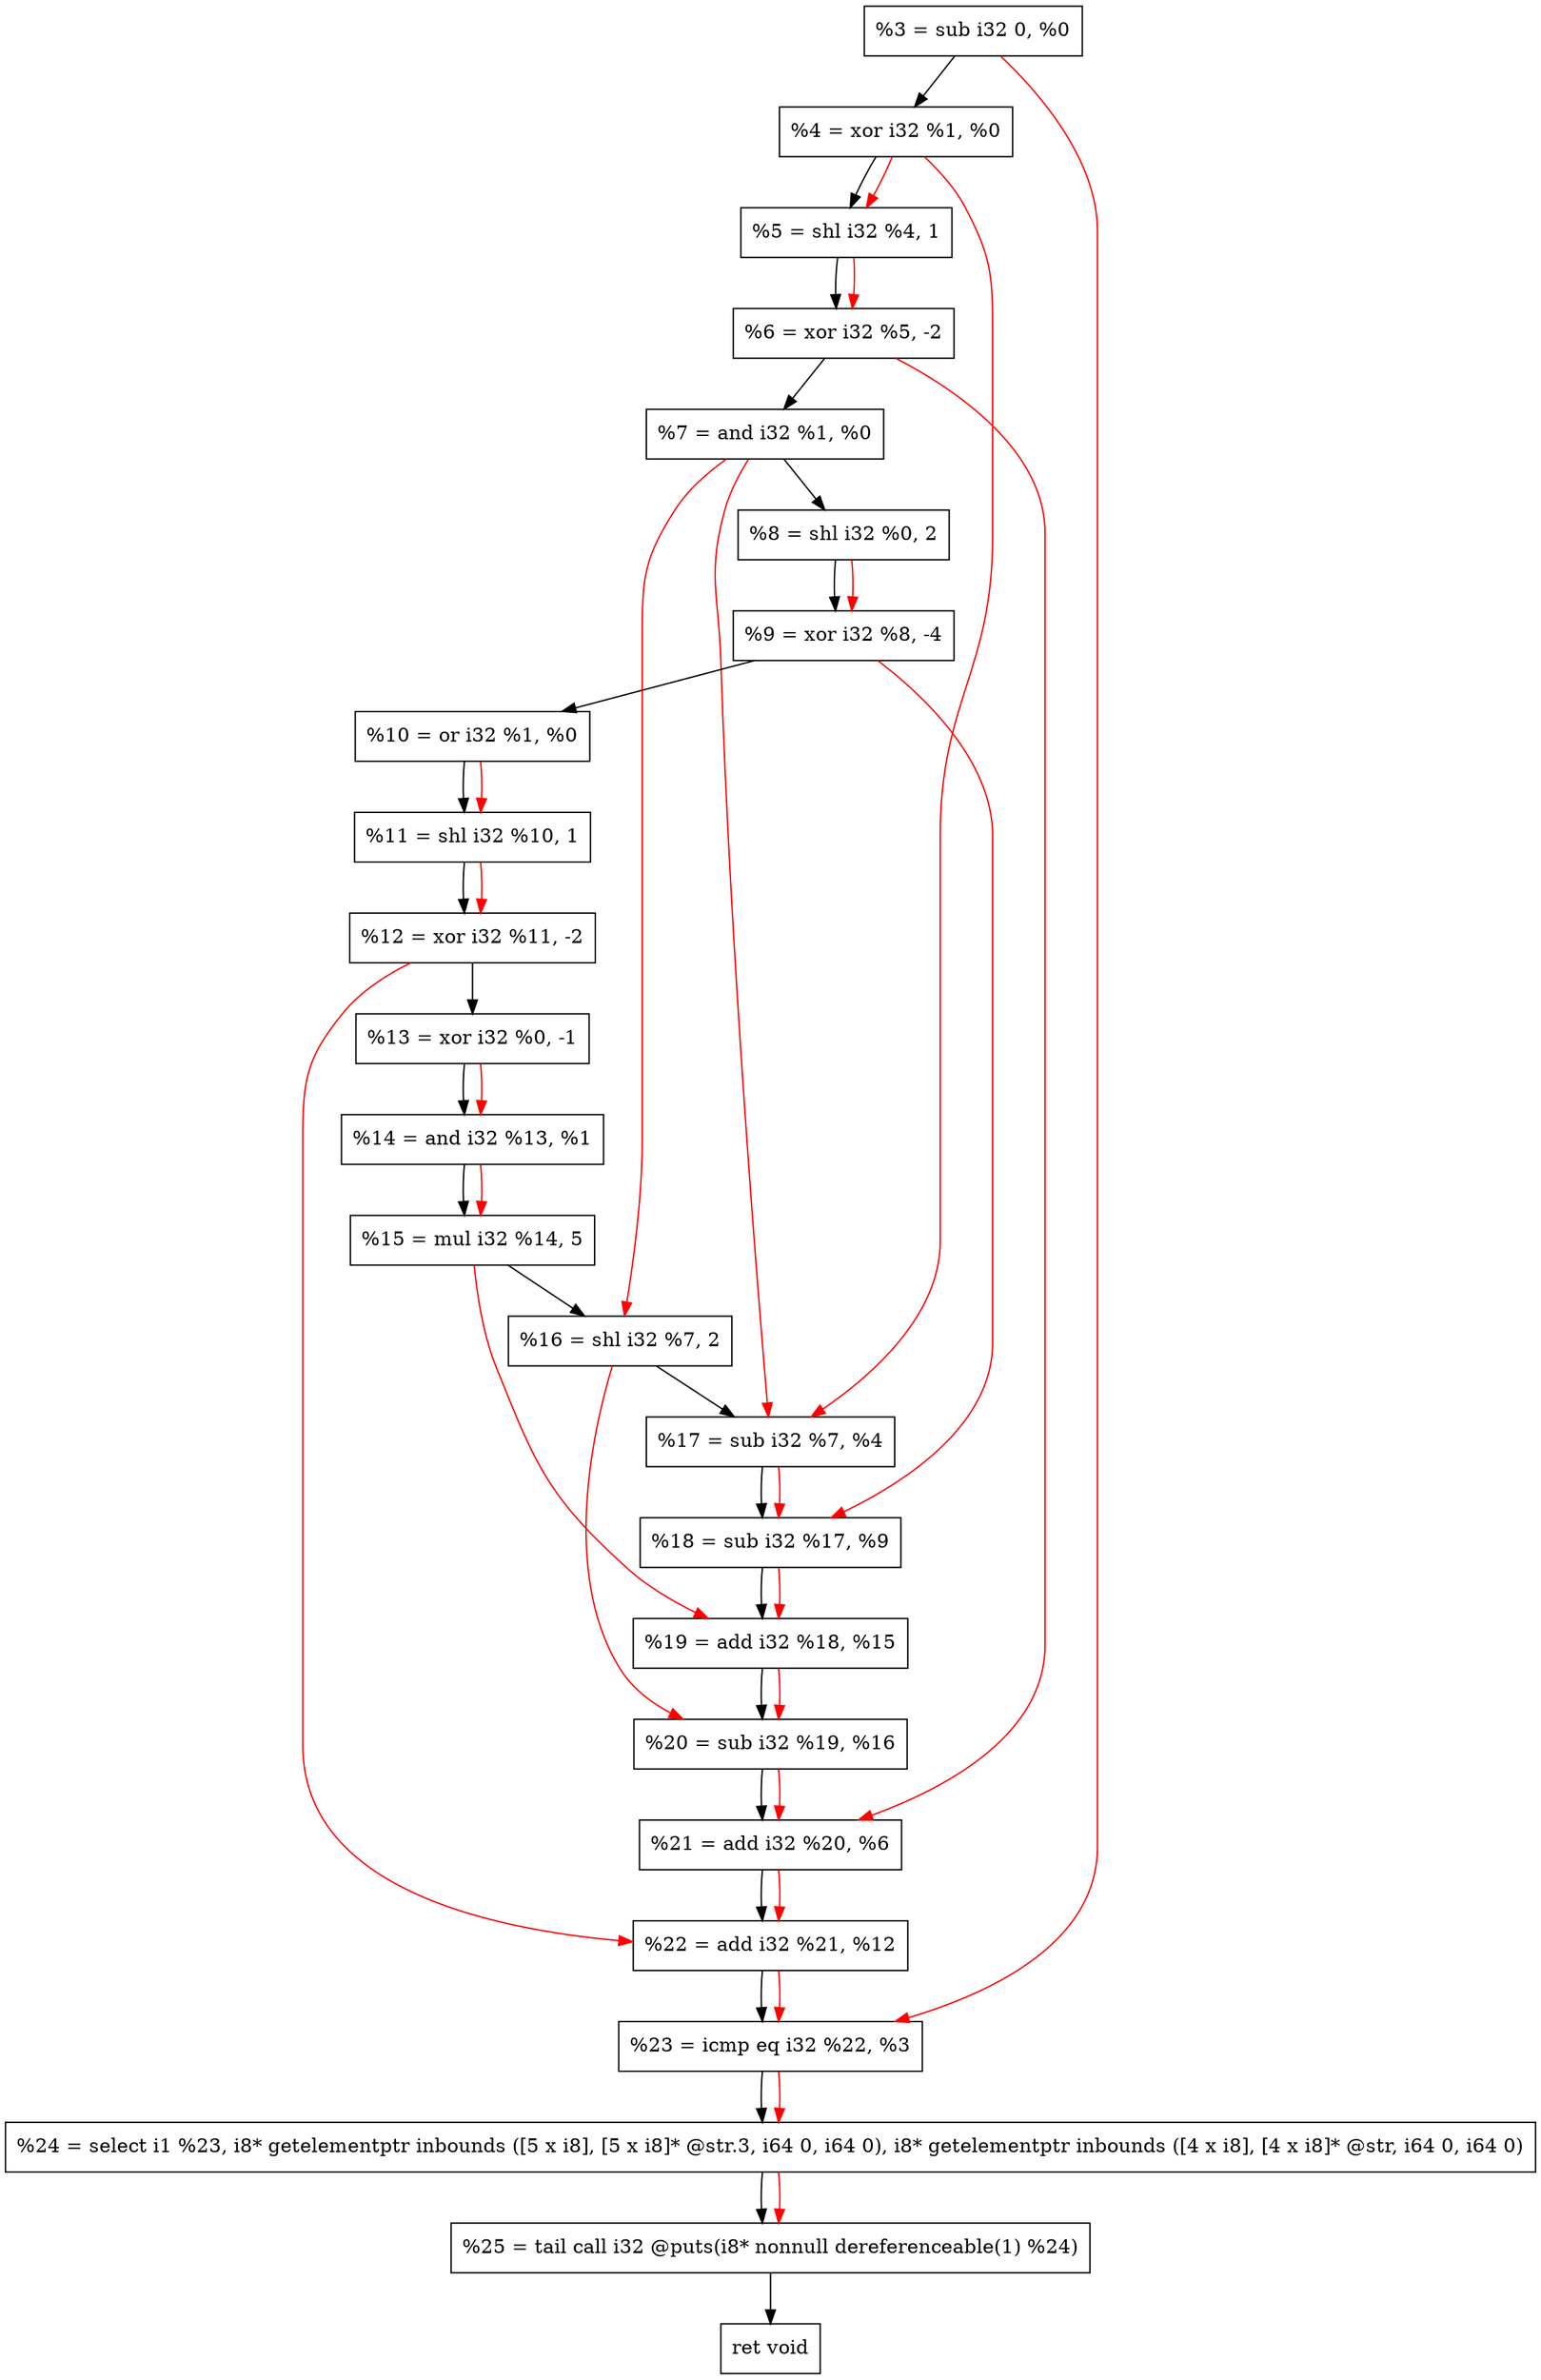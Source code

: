 digraph "DFG for'crackme' function" {
	Node0xb3faf0[shape=record, label="  %3 = sub i32 0, %0"];
	Node0xb3fb60[shape=record, label="  %4 = xor i32 %1, %0"];
	Node0xb3fc20[shape=record, label="  %5 = shl i32 %4, 1"];
	Node0xb3fcc0[shape=record, label="  %6 = xor i32 %5, -2"];
	Node0xb3fd30[shape=record, label="  %7 = and i32 %1, %0"];
	Node0xb3fdd0[shape=record, label="  %8 = shl i32 %0, 2"];
	Node0xb3fe70[shape=record, label="  %9 = xor i32 %8, -4"];
	Node0xb3fee0[shape=record, label="  %10 = or i32 %1, %0"];
	Node0xb3ff50[shape=record, label="  %11 = shl i32 %10, 1"];
	Node0xb3ffc0[shape=record, label="  %12 = xor i32 %11, -2"];
	Node0xb40060[shape=record, label="  %13 = xor i32 %0, -1"];
	Node0xb400d0[shape=record, label="  %14 = and i32 %13, %1"];
	Node0xb40170[shape=record, label="  %15 = mul i32 %14, 5"];
	Node0xb401e0[shape=record, label="  %16 = shl i32 %7, 2"];
	Node0xb40250[shape=record, label="  %17 = sub i32 %7, %4"];
	Node0xb402c0[shape=record, label="  %18 = sub i32 %17, %9"];
	Node0xb40330[shape=record, label="  %19 = add i32 %18, %15"];
	Node0xb403a0[shape=record, label="  %20 = sub i32 %19, %16"];
	Node0xb40410[shape=record, label="  %21 = add i32 %20, %6"];
	Node0xb40480[shape=record, label="  %22 = add i32 %21, %12"];
	Node0xb404f0[shape=record, label="  %23 = icmp eq i32 %22, %3"];
	Node0xae0268[shape=record, label="  %24 = select i1 %23, i8* getelementptr inbounds ([5 x i8], [5 x i8]* @str.3, i64 0, i64 0), i8* getelementptr inbounds ([4 x i8], [4 x i8]* @str, i64 0, i64 0)"];
	Node0xb40990[shape=record, label="  %25 = tail call i32 @puts(i8* nonnull dereferenceable(1) %24)"];
	Node0xb409e0[shape=record, label="  ret void"];
	Node0xb3faf0 -> Node0xb3fb60;
	Node0xb3fb60 -> Node0xb3fc20;
	Node0xb3fc20 -> Node0xb3fcc0;
	Node0xb3fcc0 -> Node0xb3fd30;
	Node0xb3fd30 -> Node0xb3fdd0;
	Node0xb3fdd0 -> Node0xb3fe70;
	Node0xb3fe70 -> Node0xb3fee0;
	Node0xb3fee0 -> Node0xb3ff50;
	Node0xb3ff50 -> Node0xb3ffc0;
	Node0xb3ffc0 -> Node0xb40060;
	Node0xb40060 -> Node0xb400d0;
	Node0xb400d0 -> Node0xb40170;
	Node0xb40170 -> Node0xb401e0;
	Node0xb401e0 -> Node0xb40250;
	Node0xb40250 -> Node0xb402c0;
	Node0xb402c0 -> Node0xb40330;
	Node0xb40330 -> Node0xb403a0;
	Node0xb403a0 -> Node0xb40410;
	Node0xb40410 -> Node0xb40480;
	Node0xb40480 -> Node0xb404f0;
	Node0xb404f0 -> Node0xae0268;
	Node0xae0268 -> Node0xb40990;
	Node0xb40990 -> Node0xb409e0;
edge [color=red]
	Node0xb3fb60 -> Node0xb3fc20;
	Node0xb3fc20 -> Node0xb3fcc0;
	Node0xb3fdd0 -> Node0xb3fe70;
	Node0xb3fee0 -> Node0xb3ff50;
	Node0xb3ff50 -> Node0xb3ffc0;
	Node0xb40060 -> Node0xb400d0;
	Node0xb400d0 -> Node0xb40170;
	Node0xb3fd30 -> Node0xb401e0;
	Node0xb3fd30 -> Node0xb40250;
	Node0xb3fb60 -> Node0xb40250;
	Node0xb40250 -> Node0xb402c0;
	Node0xb3fe70 -> Node0xb402c0;
	Node0xb402c0 -> Node0xb40330;
	Node0xb40170 -> Node0xb40330;
	Node0xb40330 -> Node0xb403a0;
	Node0xb401e0 -> Node0xb403a0;
	Node0xb403a0 -> Node0xb40410;
	Node0xb3fcc0 -> Node0xb40410;
	Node0xb40410 -> Node0xb40480;
	Node0xb3ffc0 -> Node0xb40480;
	Node0xb40480 -> Node0xb404f0;
	Node0xb3faf0 -> Node0xb404f0;
	Node0xb404f0 -> Node0xae0268;
	Node0xae0268 -> Node0xb40990;
}
